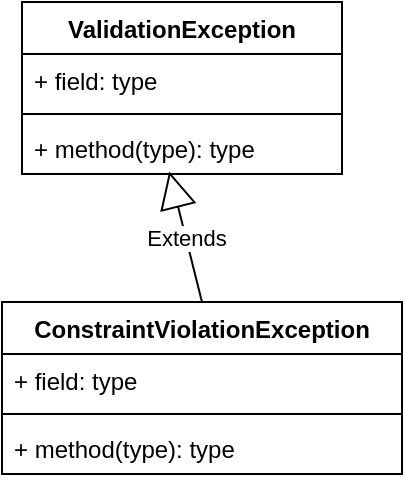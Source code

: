 <mxfile version="13.9.8" type="device"><diagram id="kKPMw588sMVhBbc7uDUL" name="第 1 页"><mxGraphModel dx="788" dy="501" grid="1" gridSize="10" guides="1" tooltips="1" connect="1" arrows="1" fold="1" page="1" pageScale="1" pageWidth="33000" pageHeight="46810" math="0" shadow="0"><root><mxCell id="0"/><mxCell id="1" parent="0"/><mxCell id="uAcwM-6Imy5Cr6UXFgD--1" value="ConstraintViolationException" style="swimlane;fontStyle=1;align=center;verticalAlign=top;childLayout=stackLayout;horizontal=1;startSize=26;horizontalStack=0;resizeParent=1;resizeParentMax=0;resizeLast=0;collapsible=1;marginBottom=0;" vertex="1" parent="1"><mxGeometry x="360" y="340" width="200" height="86" as="geometry"/></mxCell><mxCell id="uAcwM-6Imy5Cr6UXFgD--9" value="Extends" style="endArrow=block;endSize=16;endFill=0;html=1;entryX=0.46;entryY=0.951;entryDx=0;entryDy=0;entryPerimeter=0;" edge="1" parent="uAcwM-6Imy5Cr6UXFgD--1" target="uAcwM-6Imy5Cr6UXFgD--8"><mxGeometry width="160" relative="1" as="geometry"><mxPoint x="100" as="sourcePoint"/><mxPoint x="260" as="targetPoint"/></mxGeometry></mxCell><mxCell id="uAcwM-6Imy5Cr6UXFgD--2" value="+ field: type" style="text;strokeColor=none;fillColor=none;align=left;verticalAlign=top;spacingLeft=4;spacingRight=4;overflow=hidden;rotatable=0;points=[[0,0.5],[1,0.5]];portConstraint=eastwest;" vertex="1" parent="uAcwM-6Imy5Cr6UXFgD--1"><mxGeometry y="26" width="200" height="26" as="geometry"/></mxCell><mxCell id="uAcwM-6Imy5Cr6UXFgD--3" value="" style="line;strokeWidth=1;fillColor=none;align=left;verticalAlign=middle;spacingTop=-1;spacingLeft=3;spacingRight=3;rotatable=0;labelPosition=right;points=[];portConstraint=eastwest;" vertex="1" parent="uAcwM-6Imy5Cr6UXFgD--1"><mxGeometry y="52" width="200" height="8" as="geometry"/></mxCell><mxCell id="uAcwM-6Imy5Cr6UXFgD--4" value="+ method(type): type" style="text;strokeColor=none;fillColor=none;align=left;verticalAlign=top;spacingLeft=4;spacingRight=4;overflow=hidden;rotatable=0;points=[[0,0.5],[1,0.5]];portConstraint=eastwest;" vertex="1" parent="uAcwM-6Imy5Cr6UXFgD--1"><mxGeometry y="60" width="200" height="26" as="geometry"/></mxCell><mxCell id="uAcwM-6Imy5Cr6UXFgD--5" value="ValidationException" style="swimlane;fontStyle=1;align=center;verticalAlign=top;childLayout=stackLayout;horizontal=1;startSize=26;horizontalStack=0;resizeParent=1;resizeParentMax=0;resizeLast=0;collapsible=1;marginBottom=0;" vertex="1" parent="1"><mxGeometry x="370" y="190" width="160" height="86" as="geometry"/></mxCell><mxCell id="uAcwM-6Imy5Cr6UXFgD--6" value="+ field: type" style="text;strokeColor=none;fillColor=none;align=left;verticalAlign=top;spacingLeft=4;spacingRight=4;overflow=hidden;rotatable=0;points=[[0,0.5],[1,0.5]];portConstraint=eastwest;" vertex="1" parent="uAcwM-6Imy5Cr6UXFgD--5"><mxGeometry y="26" width="160" height="26" as="geometry"/></mxCell><mxCell id="uAcwM-6Imy5Cr6UXFgD--7" value="" style="line;strokeWidth=1;fillColor=none;align=left;verticalAlign=middle;spacingTop=-1;spacingLeft=3;spacingRight=3;rotatable=0;labelPosition=right;points=[];portConstraint=eastwest;" vertex="1" parent="uAcwM-6Imy5Cr6UXFgD--5"><mxGeometry y="52" width="160" height="8" as="geometry"/></mxCell><mxCell id="uAcwM-6Imy5Cr6UXFgD--8" value="+ method(type): type" style="text;strokeColor=none;fillColor=none;align=left;verticalAlign=top;spacingLeft=4;spacingRight=4;overflow=hidden;rotatable=0;points=[[0,0.5],[1,0.5]];portConstraint=eastwest;" vertex="1" parent="uAcwM-6Imy5Cr6UXFgD--5"><mxGeometry y="60" width="160" height="26" as="geometry"/></mxCell></root></mxGraphModel></diagram></mxfile>